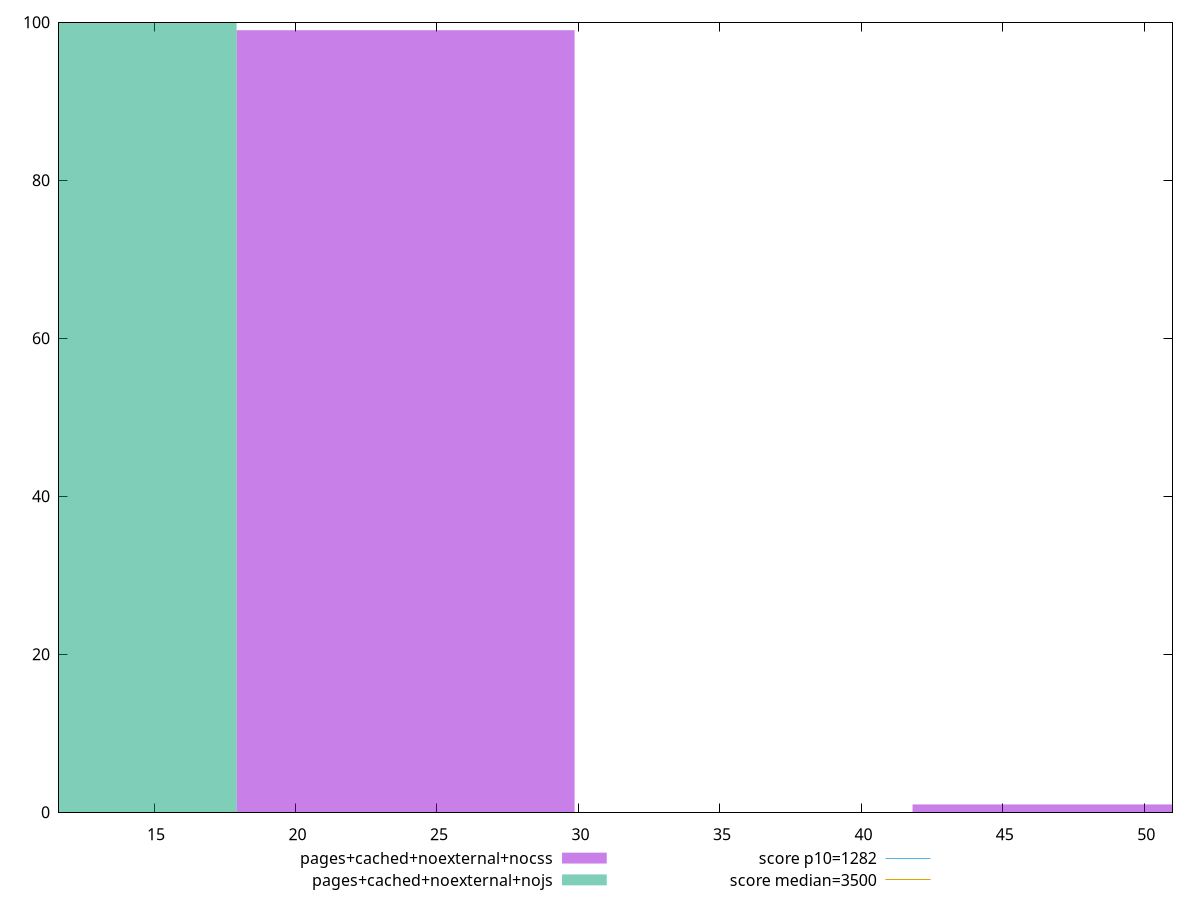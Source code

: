 reset

$pagesCachedNoexternalNocss <<EOF
23.890459141038445 99
47.78091828207689 1
EOF

$pagesCachedNoexternalNojs <<EOF
11.945229570519222 100
EOF

set key outside below
set boxwidth 11.945229570519222
set xrange [11.64:50.99599999999998]
set yrange [0:100]
set style fill transparent solid 0.5 noborder

set parametric
set terminal svg size 640, 500 enhanced background rgb 'white'
set output "report_00007_2020-12-11T15:55:29.892Z/bootup-time/comparison/histogram/9_vs_10.svg"

plot $pagesCachedNoexternalNocss title "pages+cached+noexternal+nocss" with boxes, \
     $pagesCachedNoexternalNojs title "pages+cached+noexternal+nojs" with boxes, \
     1282,t title "score p10=1282", \
     3500,t title "score median=3500"

reset
